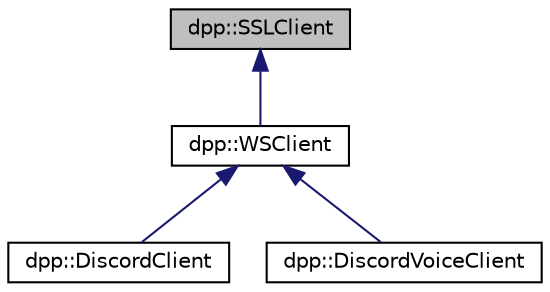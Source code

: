 digraph "dpp::SSLClient"
{
 // INTERACTIVE_SVG=YES
 // LATEX_PDF_SIZE
  bgcolor="transparent";
  edge [fontname="Helvetica",fontsize="10",labelfontname="Helvetica",labelfontsize="10"];
  node [fontname="Helvetica",fontsize="10",shape=record];
  Node1 [label="dpp::SSLClient",height=0.2,width=0.4,color="black", fillcolor="grey75", style="filled", fontcolor="black",tooltip="Implements a simple non-blocking SSL stream client."];
  Node1 -> Node2 [dir="back",color="midnightblue",fontsize="10",style="solid",fontname="Helvetica"];
  Node2 [label="dpp::WSClient",height=0.2,width=0.4,color="black",URL="$classdpp_1_1_w_s_client.html",tooltip="Implements a websocket client based on the SSL client."];
  Node2 -> Node3 [dir="back",color="midnightblue",fontsize="10",style="solid",fontname="Helvetica"];
  Node3 [label="dpp::DiscordClient",height=0.2,width=0.4,color="black",URL="$classdpp_1_1_discord_client.html",tooltip="Implements a discord client. Each DiscordClient connects to one shard and derives from a websocket cl..."];
  Node2 -> Node4 [dir="back",color="midnightblue",fontsize="10",style="solid",fontname="Helvetica"];
  Node4 [label="dpp::DiscordVoiceClient",height=0.2,width=0.4,color="black",URL="$classdpp_1_1_discord_voice_client.html",tooltip="Implements a discord voice connection. Each DiscordVoiceClient connects to one voice channel and deri..."];
}
